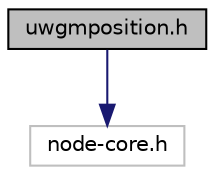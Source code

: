 digraph "uwgmposition.h"
{
 // LATEX_PDF_SIZE
  edge [fontname="Helvetica",fontsize="10",labelfontname="Helvetica",labelfontsize="10"];
  node [fontname="Helvetica",fontsize="10",shape=record];
  Node1 [label="uwgmposition.h",height=0.2,width=0.4,color="black", fillcolor="grey75", style="filled", fontcolor="black",tooltip="3D Gauss Markov mobility model."];
  Node1 -> Node2 [color="midnightblue",fontsize="10",style="solid",fontname="Helvetica"];
  Node2 [label="node-core.h",height=0.2,width=0.4,color="grey75", fillcolor="white", style="filled",tooltip=" "];
}
